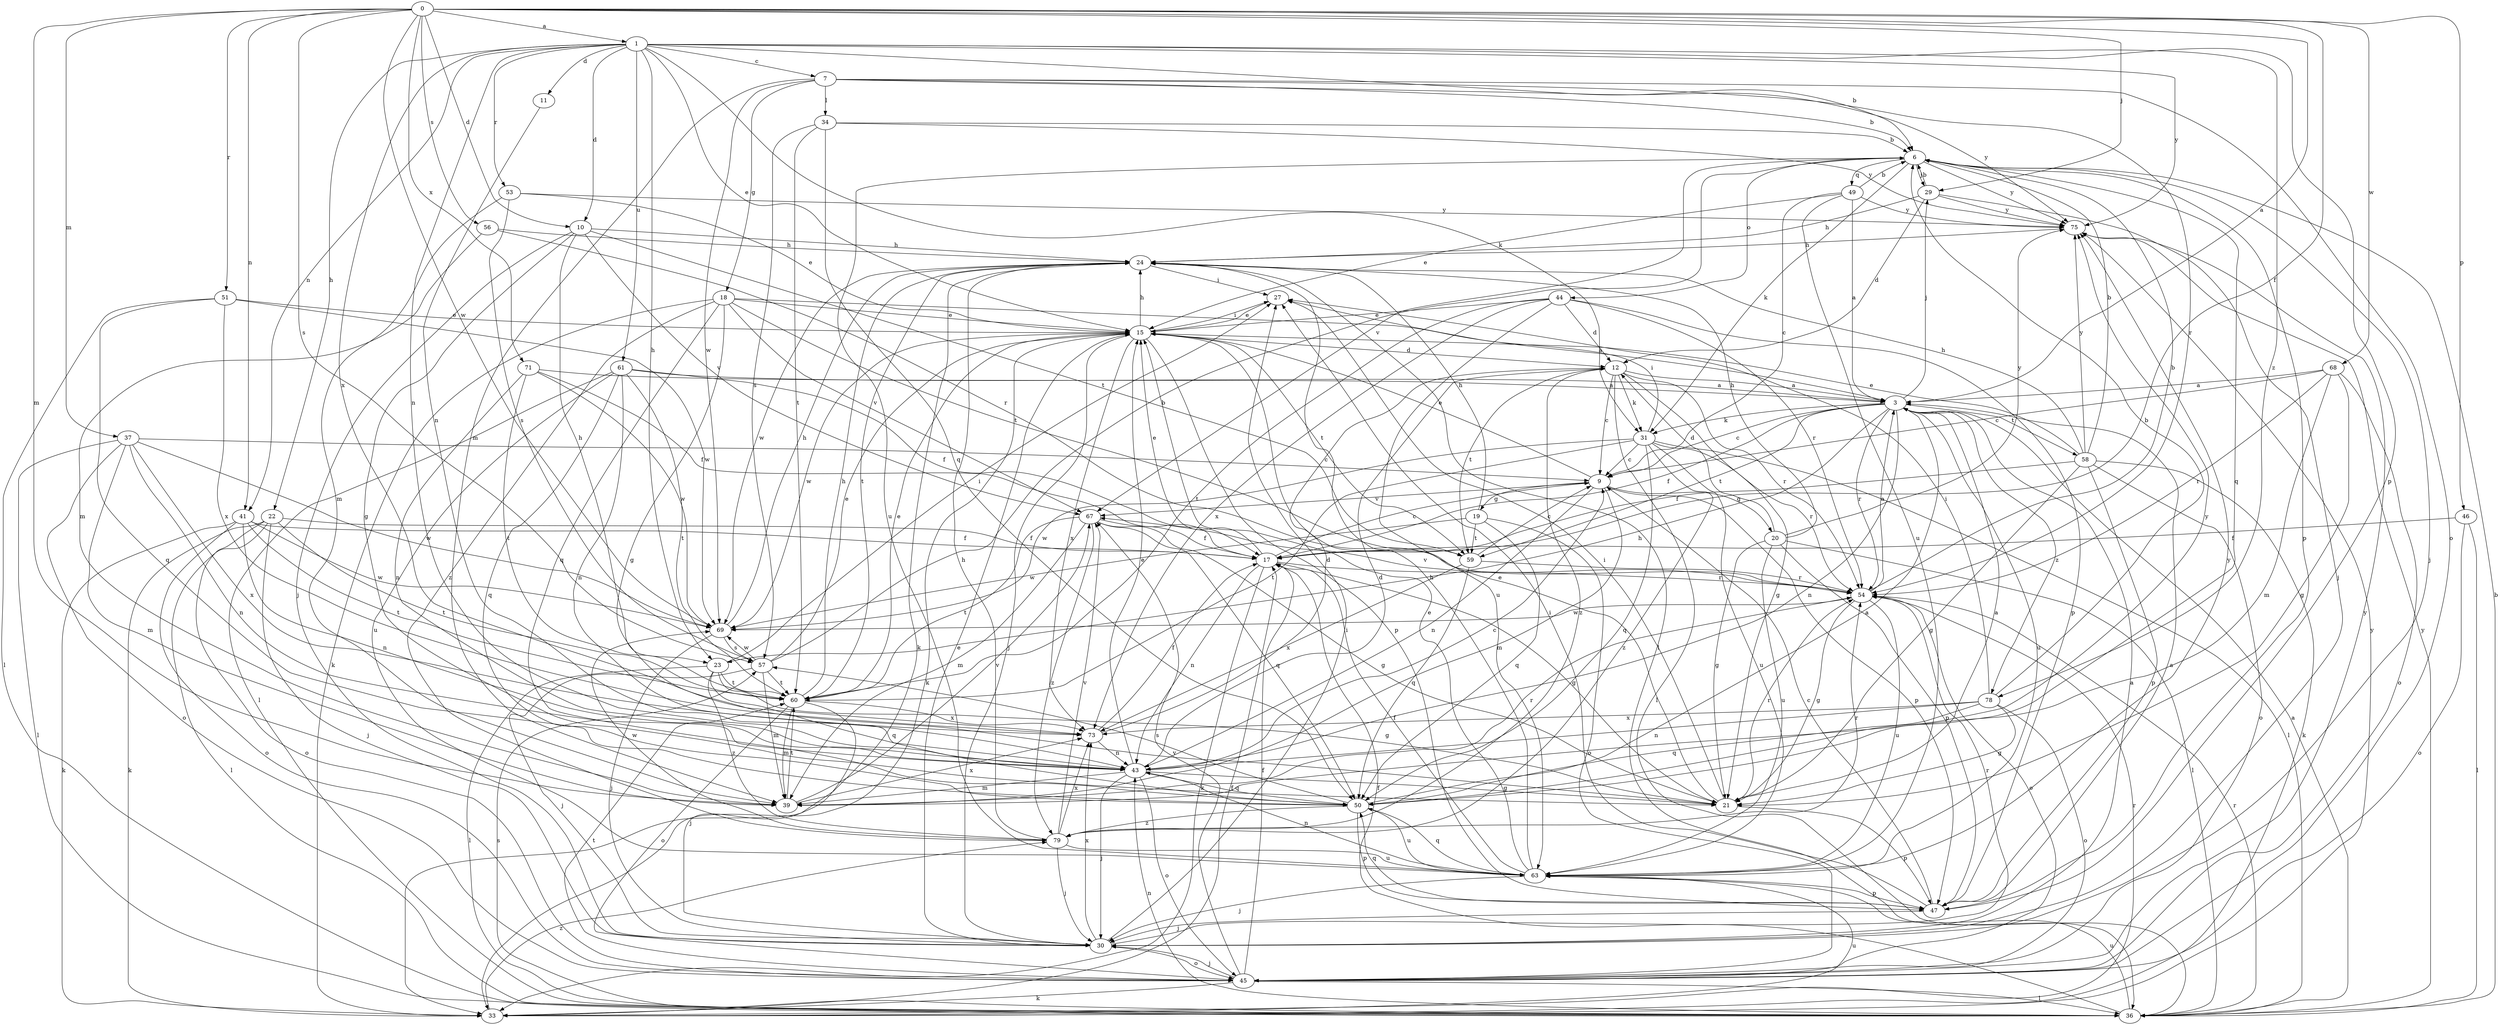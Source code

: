 strict digraph  {
0;
1;
3;
6;
7;
9;
10;
11;
12;
15;
17;
18;
19;
20;
21;
22;
23;
24;
27;
29;
30;
31;
33;
34;
36;
37;
39;
41;
43;
44;
45;
46;
47;
49;
50;
51;
53;
54;
56;
57;
58;
59;
60;
61;
63;
67;
68;
69;
71;
73;
75;
78;
79;
0 -> 1  [label=a];
0 -> 3  [label=a];
0 -> 10  [label=d];
0 -> 17  [label=f];
0 -> 29  [label=j];
0 -> 37  [label=m];
0 -> 39  [label=m];
0 -> 41  [label=n];
0 -> 46  [label=p];
0 -> 51  [label=r];
0 -> 56  [label=s];
0 -> 57  [label=s];
0 -> 68  [label=w];
0 -> 69  [label=w];
0 -> 71  [label=x];
1 -> 6  [label=b];
1 -> 7  [label=c];
1 -> 10  [label=d];
1 -> 11  [label=d];
1 -> 15  [label=e];
1 -> 22  [label=h];
1 -> 23  [label=h];
1 -> 31  [label=k];
1 -> 41  [label=n];
1 -> 43  [label=n];
1 -> 47  [label=p];
1 -> 53  [label=r];
1 -> 61  [label=u];
1 -> 73  [label=x];
1 -> 75  [label=y];
1 -> 78  [label=z];
3 -> 9  [label=c];
3 -> 17  [label=f];
3 -> 23  [label=h];
3 -> 29  [label=j];
3 -> 31  [label=k];
3 -> 43  [label=n];
3 -> 54  [label=r];
3 -> 58  [label=t];
3 -> 59  [label=t];
3 -> 63  [label=u];
3 -> 78  [label=z];
6 -> 29  [label=j];
6 -> 30  [label=j];
6 -> 31  [label=k];
6 -> 44  [label=o];
6 -> 47  [label=p];
6 -> 49  [label=q];
6 -> 50  [label=q];
6 -> 63  [label=u];
6 -> 67  [label=v];
6 -> 75  [label=y];
7 -> 6  [label=b];
7 -> 18  [label=g];
7 -> 34  [label=l];
7 -> 39  [label=m];
7 -> 45  [label=o];
7 -> 54  [label=r];
7 -> 69  [label=w];
7 -> 75  [label=y];
9 -> 15  [label=e];
9 -> 19  [label=g];
9 -> 20  [label=g];
9 -> 39  [label=m];
9 -> 43  [label=n];
9 -> 47  [label=p];
9 -> 67  [label=v];
10 -> 21  [label=g];
10 -> 23  [label=h];
10 -> 24  [label=h];
10 -> 30  [label=j];
10 -> 59  [label=t];
10 -> 67  [label=v];
11 -> 43  [label=n];
12 -> 3  [label=a];
12 -> 9  [label=c];
12 -> 21  [label=g];
12 -> 31  [label=k];
12 -> 36  [label=l];
12 -> 54  [label=r];
12 -> 59  [label=t];
12 -> 79  [label=z];
15 -> 12  [label=d];
15 -> 24  [label=h];
15 -> 27  [label=i];
15 -> 30  [label=j];
15 -> 33  [label=k];
15 -> 47  [label=p];
15 -> 59  [label=t];
15 -> 69  [label=w];
15 -> 73  [label=x];
17 -> 9  [label=c];
17 -> 15  [label=e];
17 -> 21  [label=g];
17 -> 33  [label=k];
17 -> 43  [label=n];
17 -> 54  [label=r];
18 -> 3  [label=a];
18 -> 15  [label=e];
18 -> 21  [label=g];
18 -> 33  [label=k];
18 -> 50  [label=q];
18 -> 59  [label=t];
18 -> 67  [label=v];
18 -> 79  [label=z];
19 -> 24  [label=h];
19 -> 45  [label=o];
19 -> 50  [label=q];
19 -> 59  [label=t];
19 -> 69  [label=w];
20 -> 12  [label=d];
20 -> 21  [label=g];
20 -> 24  [label=h];
20 -> 36  [label=l];
20 -> 47  [label=p];
20 -> 63  [label=u];
20 -> 75  [label=y];
21 -> 3  [label=a];
21 -> 15  [label=e];
21 -> 27  [label=i];
21 -> 47  [label=p];
21 -> 54  [label=r];
22 -> 17  [label=f];
22 -> 30  [label=j];
22 -> 33  [label=k];
22 -> 36  [label=l];
22 -> 45  [label=o];
22 -> 60  [label=t];
23 -> 21  [label=g];
23 -> 27  [label=i];
23 -> 36  [label=l];
23 -> 50  [label=q];
23 -> 60  [label=t];
23 -> 79  [label=z];
24 -> 27  [label=i];
24 -> 33  [label=k];
24 -> 36  [label=l];
24 -> 60  [label=t];
24 -> 69  [label=w];
27 -> 15  [label=e];
29 -> 6  [label=b];
29 -> 12  [label=d];
29 -> 24  [label=h];
29 -> 30  [label=j];
29 -> 75  [label=y];
30 -> 3  [label=a];
30 -> 15  [label=e];
30 -> 27  [label=i];
30 -> 45  [label=o];
30 -> 54  [label=r];
30 -> 73  [label=x];
31 -> 9  [label=c];
31 -> 27  [label=i];
31 -> 36  [label=l];
31 -> 50  [label=q];
31 -> 54  [label=r];
31 -> 60  [label=t];
31 -> 63  [label=u];
31 -> 69  [label=w];
31 -> 79  [label=z];
33 -> 17  [label=f];
33 -> 54  [label=r];
33 -> 63  [label=u];
33 -> 75  [label=y];
33 -> 79  [label=z];
34 -> 6  [label=b];
34 -> 50  [label=q];
34 -> 57  [label=s];
34 -> 60  [label=t];
34 -> 75  [label=y];
36 -> 3  [label=a];
36 -> 6  [label=b];
36 -> 17  [label=f];
36 -> 43  [label=n];
36 -> 54  [label=r];
36 -> 57  [label=s];
36 -> 63  [label=u];
36 -> 75  [label=y];
37 -> 9  [label=c];
37 -> 36  [label=l];
37 -> 39  [label=m];
37 -> 43  [label=n];
37 -> 45  [label=o];
37 -> 69  [label=w];
37 -> 73  [label=x];
39 -> 54  [label=r];
39 -> 60  [label=t];
39 -> 67  [label=v];
39 -> 73  [label=x];
41 -> 17  [label=f];
41 -> 33  [label=k];
41 -> 43  [label=n];
41 -> 45  [label=o];
41 -> 60  [label=t];
41 -> 69  [label=w];
43 -> 9  [label=c];
43 -> 12  [label=d];
43 -> 15  [label=e];
43 -> 21  [label=g];
43 -> 30  [label=j];
43 -> 39  [label=m];
43 -> 45  [label=o];
43 -> 50  [label=q];
44 -> 12  [label=d];
44 -> 15  [label=e];
44 -> 47  [label=p];
44 -> 54  [label=r];
44 -> 60  [label=t];
44 -> 63  [label=u];
44 -> 73  [label=x];
45 -> 17  [label=f];
45 -> 30  [label=j];
45 -> 33  [label=k];
45 -> 36  [label=l];
45 -> 60  [label=t];
45 -> 67  [label=v];
45 -> 75  [label=y];
46 -> 17  [label=f];
46 -> 36  [label=l];
46 -> 45  [label=o];
47 -> 3  [label=a];
47 -> 9  [label=c];
47 -> 27  [label=i];
47 -> 30  [label=j];
47 -> 50  [label=q];
49 -> 3  [label=a];
49 -> 6  [label=b];
49 -> 9  [label=c];
49 -> 15  [label=e];
49 -> 63  [label=u];
49 -> 75  [label=y];
50 -> 3  [label=a];
50 -> 47  [label=p];
50 -> 57  [label=s];
50 -> 63  [label=u];
50 -> 75  [label=y];
50 -> 79  [label=z];
51 -> 15  [label=e];
51 -> 36  [label=l];
51 -> 50  [label=q];
51 -> 69  [label=w];
51 -> 73  [label=x];
53 -> 15  [label=e];
53 -> 39  [label=m];
53 -> 57  [label=s];
53 -> 75  [label=y];
54 -> 3  [label=a];
54 -> 6  [label=b];
54 -> 21  [label=g];
54 -> 45  [label=o];
54 -> 63  [label=u];
54 -> 67  [label=v];
54 -> 69  [label=w];
56 -> 24  [label=h];
56 -> 39  [label=m];
56 -> 54  [label=r];
57 -> 6  [label=b];
57 -> 15  [label=e];
57 -> 30  [label=j];
57 -> 39  [label=m];
57 -> 60  [label=t];
57 -> 69  [label=w];
58 -> 6  [label=b];
58 -> 15  [label=e];
58 -> 17  [label=f];
58 -> 21  [label=g];
58 -> 24  [label=h];
58 -> 33  [label=k];
58 -> 45  [label=o];
58 -> 47  [label=p];
58 -> 75  [label=y];
59 -> 9  [label=c];
59 -> 50  [label=q];
59 -> 54  [label=r];
59 -> 73  [label=x];
60 -> 15  [label=e];
60 -> 24  [label=h];
60 -> 30  [label=j];
60 -> 39  [label=m];
60 -> 45  [label=o];
60 -> 73  [label=x];
61 -> 3  [label=a];
61 -> 17  [label=f];
61 -> 36  [label=l];
61 -> 43  [label=n];
61 -> 50  [label=q];
61 -> 60  [label=t];
61 -> 63  [label=u];
63 -> 15  [label=e];
63 -> 17  [label=f];
63 -> 24  [label=h];
63 -> 30  [label=j];
63 -> 43  [label=n];
63 -> 47  [label=p];
63 -> 50  [label=q];
63 -> 75  [label=y];
67 -> 17  [label=f];
67 -> 21  [label=g];
67 -> 39  [label=m];
67 -> 50  [label=q];
67 -> 60  [label=t];
67 -> 79  [label=z];
68 -> 3  [label=a];
68 -> 9  [label=c];
68 -> 21  [label=g];
68 -> 39  [label=m];
68 -> 45  [label=o];
68 -> 54  [label=r];
69 -> 24  [label=h];
69 -> 30  [label=j];
69 -> 57  [label=s];
71 -> 3  [label=a];
71 -> 17  [label=f];
71 -> 43  [label=n];
71 -> 60  [label=t];
71 -> 69  [label=w];
73 -> 12  [label=d];
73 -> 17  [label=f];
73 -> 43  [label=n];
75 -> 24  [label=h];
78 -> 6  [label=b];
78 -> 21  [label=g];
78 -> 27  [label=i];
78 -> 43  [label=n];
78 -> 45  [label=o];
78 -> 50  [label=q];
78 -> 73  [label=x];
79 -> 24  [label=h];
79 -> 30  [label=j];
79 -> 54  [label=r];
79 -> 63  [label=u];
79 -> 67  [label=v];
79 -> 69  [label=w];
79 -> 73  [label=x];
}

